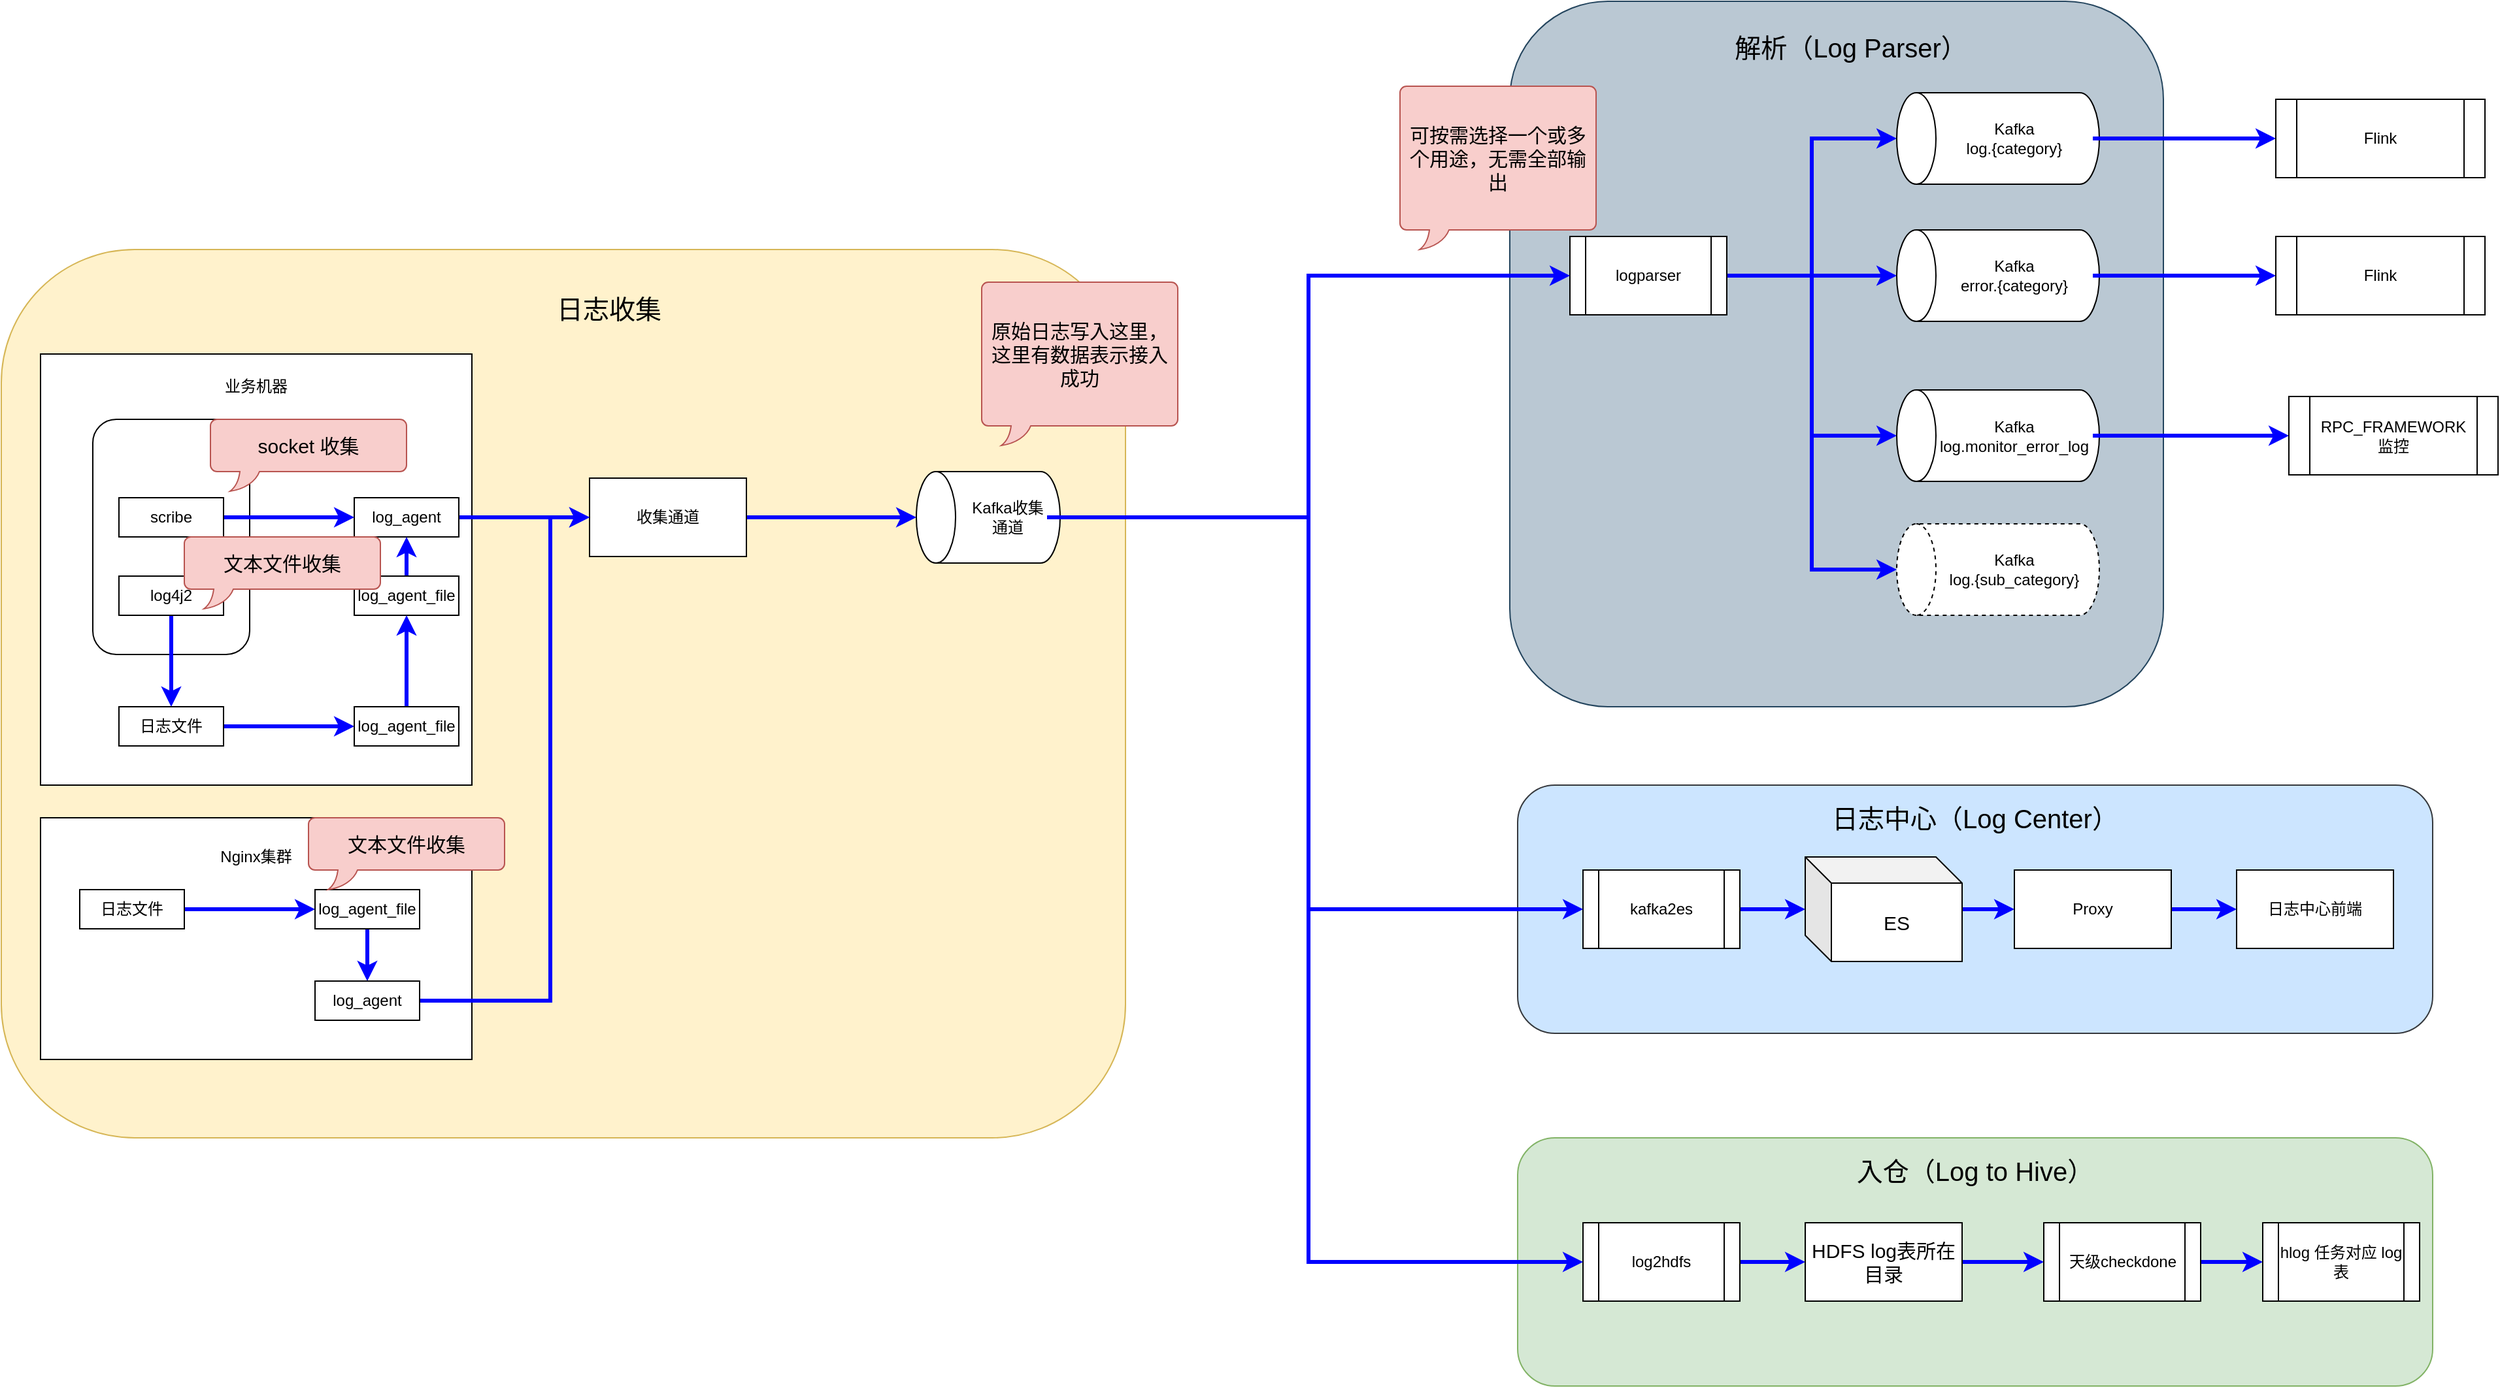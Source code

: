 <mxfile version="16.5.1" type="device"><diagram id="gTr1p8EyHcrrX2yohQ0I" name="第 1 页"><mxGraphModel dx="1298" dy="1992" grid="1" gridSize="10" guides="1" tooltips="1" connect="1" arrows="1" fold="1" page="1" pageScale="1" pageWidth="827" pageHeight="1169" math="0" shadow="0"><root><mxCell id="0"/><mxCell id="1" parent="0"/><mxCell id="Y-eWmAkI7gQaqTASJ2QL-1" value="" style="rounded=1;whiteSpace=wrap;html=1;fillColor=#fff2cc;strokeColor=#d6b656;" vertex="1" parent="1"><mxGeometry y="150" width="860" height="680" as="geometry"/></mxCell><mxCell id="Y-eWmAkI7gQaqTASJ2QL-4" style="edgeStyle=orthogonalEdgeStyle;rounded=0;orthogonalLoop=1;jettySize=auto;html=1;fontSize=12;strokeColor=#0000FF;strokeWidth=3;" edge="1" parent="1" source="Y-eWmAkI7gQaqTASJ2QL-2" target="Y-eWmAkI7gQaqTASJ2QL-3"><mxGeometry relative="1" as="geometry"/></mxCell><mxCell id="Y-eWmAkI7gQaqTASJ2QL-2" value="收集通道" style="rounded=0;whiteSpace=wrap;html=1;" vertex="1" parent="1"><mxGeometry x="450" y="325" width="120" height="60" as="geometry"/></mxCell><mxCell id="Y-eWmAkI7gQaqTASJ2QL-3" value="" style="shape=cylinder3;whiteSpace=wrap;html=1;boundedLbl=1;backgroundOutline=1;size=15;rotation=-90;verticalAlign=bottom;align=center;horizontal=0;" vertex="1" parent="1"><mxGeometry x="720" y="300" width="70" height="110" as="geometry"/></mxCell><mxCell id="Y-eWmAkI7gQaqTASJ2QL-5" value="&lt;span style=&quot;background-color: rgb(255 , 255 , 255)&quot;&gt;Kafka收集通道&lt;/span&gt;" style="text;html=1;strokeColor=none;fillColor=none;align=center;verticalAlign=middle;whiteSpace=wrap;rounded=0;" vertex="1" parent="1"><mxGeometry x="740" y="340" width="60" height="30" as="geometry"/></mxCell><mxCell id="Y-eWmAkI7gQaqTASJ2QL-6" value="日志收集" style="text;html=1;strokeColor=none;fillColor=none;align=center;verticalAlign=middle;whiteSpace=wrap;rounded=0;fontSize=20;" vertex="1" parent="1"><mxGeometry x="420" y="180" width="90" height="30" as="geometry"/></mxCell><mxCell id="Y-eWmAkI7gQaqTASJ2QL-7" value="" style="rounded=0;whiteSpace=wrap;html=1;" vertex="1" parent="1"><mxGeometry x="30" y="230" width="330" height="330" as="geometry"/></mxCell><mxCell id="Y-eWmAkI7gQaqTASJ2QL-8" value="业务机器" style="text;html=1;strokeColor=none;fillColor=none;align=center;verticalAlign=middle;whiteSpace=wrap;rounded=0;fontSize=12;" vertex="1" parent="1"><mxGeometry x="150" y="240" width="90" height="30" as="geometry"/></mxCell><mxCell id="Y-eWmAkI7gQaqTASJ2QL-23" style="edgeStyle=orthogonalEdgeStyle;rounded=0;orthogonalLoop=1;jettySize=auto;html=1;fontSize=12;strokeColor=#0000FF;strokeWidth=3;" edge="1" parent="1" source="Y-eWmAkI7gQaqTASJ2QL-9" target="Y-eWmAkI7gQaqTASJ2QL-2"><mxGeometry relative="1" as="geometry"/></mxCell><mxCell id="Y-eWmAkI7gQaqTASJ2QL-9" value="log_agent" style="rounded=0;whiteSpace=wrap;html=1;" vertex="1" parent="1"><mxGeometry x="270" y="340" width="80" height="30" as="geometry"/></mxCell><mxCell id="Y-eWmAkI7gQaqTASJ2QL-21" style="edgeStyle=orthogonalEdgeStyle;rounded=0;orthogonalLoop=1;jettySize=auto;html=1;entryX=0.5;entryY=1;entryDx=0;entryDy=0;fontSize=12;strokeColor=#0000FF;strokeWidth=3;" edge="1" parent="1" source="Y-eWmAkI7gQaqTASJ2QL-10" target="Y-eWmAkI7gQaqTASJ2QL-9"><mxGeometry relative="1" as="geometry"/></mxCell><mxCell id="Y-eWmAkI7gQaqTASJ2QL-10" value="log_agent_file" style="rounded=0;whiteSpace=wrap;html=1;" vertex="1" parent="1"><mxGeometry x="270" y="400" width="80" height="30" as="geometry"/></mxCell><mxCell id="Y-eWmAkI7gQaqTASJ2QL-13" value="" style="rounded=1;whiteSpace=wrap;html=1;fontSize=12;" vertex="1" parent="1"><mxGeometry x="70" y="280" width="120" height="180" as="geometry"/></mxCell><mxCell id="Y-eWmAkI7gQaqTASJ2QL-16" style="edgeStyle=orthogonalEdgeStyle;rounded=0;orthogonalLoop=1;jettySize=auto;html=1;fontSize=12;strokeColor=#0000FF;strokeWidth=3;" edge="1" parent="1" source="Y-eWmAkI7gQaqTASJ2QL-14" target="Y-eWmAkI7gQaqTASJ2QL-9"><mxGeometry relative="1" as="geometry"/></mxCell><mxCell id="Y-eWmAkI7gQaqTASJ2QL-14" value="scribe" style="rounded=0;whiteSpace=wrap;html=1;" vertex="1" parent="1"><mxGeometry x="90" y="340" width="80" height="30" as="geometry"/></mxCell><mxCell id="Y-eWmAkI7gQaqTASJ2QL-22" style="edgeStyle=orthogonalEdgeStyle;rounded=0;orthogonalLoop=1;jettySize=auto;html=1;entryX=0.5;entryY=0;entryDx=0;entryDy=0;fontSize=12;strokeColor=#0000FF;strokeWidth=3;" edge="1" parent="1" source="Y-eWmAkI7gQaqTASJ2QL-15" target="Y-eWmAkI7gQaqTASJ2QL-17"><mxGeometry relative="1" as="geometry"/></mxCell><mxCell id="Y-eWmAkI7gQaqTASJ2QL-15" value="log4j2" style="rounded=0;whiteSpace=wrap;html=1;" vertex="1" parent="1"><mxGeometry x="90" y="400" width="80" height="30" as="geometry"/></mxCell><mxCell id="Y-eWmAkI7gQaqTASJ2QL-19" style="edgeStyle=orthogonalEdgeStyle;rounded=0;orthogonalLoop=1;jettySize=auto;html=1;fontSize=12;strokeColor=#0000FF;strokeWidth=3;" edge="1" parent="1" source="Y-eWmAkI7gQaqTASJ2QL-17" target="Y-eWmAkI7gQaqTASJ2QL-18"><mxGeometry relative="1" as="geometry"/></mxCell><mxCell id="Y-eWmAkI7gQaqTASJ2QL-17" value="日志文件" style="rounded=0;whiteSpace=wrap;html=1;" vertex="1" parent="1"><mxGeometry x="90" y="500" width="80" height="30" as="geometry"/></mxCell><mxCell id="Y-eWmAkI7gQaqTASJ2QL-20" style="edgeStyle=orthogonalEdgeStyle;rounded=0;orthogonalLoop=1;jettySize=auto;html=1;entryX=0.5;entryY=1;entryDx=0;entryDy=0;fontSize=12;strokeColor=#0000FF;strokeWidth=3;" edge="1" parent="1" source="Y-eWmAkI7gQaqTASJ2QL-18" target="Y-eWmAkI7gQaqTASJ2QL-10"><mxGeometry relative="1" as="geometry"/></mxCell><mxCell id="Y-eWmAkI7gQaqTASJ2QL-18" value="log_agent_file" style="rounded=0;whiteSpace=wrap;html=1;" vertex="1" parent="1"><mxGeometry x="270" y="500" width="80" height="30" as="geometry"/></mxCell><mxCell id="Y-eWmAkI7gQaqTASJ2QL-25" value="" style="rounded=0;whiteSpace=wrap;html=1;" vertex="1" parent="1"><mxGeometry x="30" y="585" width="330" height="185" as="geometry"/></mxCell><mxCell id="Y-eWmAkI7gQaqTASJ2QL-26" value="Nginx集群" style="text;html=1;strokeColor=none;fillColor=none;align=center;verticalAlign=middle;whiteSpace=wrap;rounded=0;fontSize=12;" vertex="1" parent="1"><mxGeometry x="150" y="600" width="90" height="30" as="geometry"/></mxCell><mxCell id="Y-eWmAkI7gQaqTASJ2QL-30" value="" style="edgeStyle=orthogonalEdgeStyle;rounded=0;orthogonalLoop=1;jettySize=auto;html=1;fontSize=12;strokeColor=#0000FF;strokeWidth=3;" edge="1" parent="1" source="Y-eWmAkI7gQaqTASJ2QL-27" target="Y-eWmAkI7gQaqTASJ2QL-28"><mxGeometry relative="1" as="geometry"/></mxCell><mxCell id="Y-eWmAkI7gQaqTASJ2QL-27" value="日志文件" style="rounded=0;whiteSpace=wrap;html=1;" vertex="1" parent="1"><mxGeometry x="60" y="640" width="80" height="30" as="geometry"/></mxCell><mxCell id="Y-eWmAkI7gQaqTASJ2QL-31" value="" style="edgeStyle=orthogonalEdgeStyle;rounded=0;orthogonalLoop=1;jettySize=auto;html=1;fontSize=12;strokeColor=#0000FF;strokeWidth=3;" edge="1" parent="1" source="Y-eWmAkI7gQaqTASJ2QL-28" target="Y-eWmAkI7gQaqTASJ2QL-29"><mxGeometry relative="1" as="geometry"/></mxCell><mxCell id="Y-eWmAkI7gQaqTASJ2QL-28" value="log_agent_file" style="rounded=0;whiteSpace=wrap;html=1;" vertex="1" parent="1"><mxGeometry x="240" y="640" width="80" height="30" as="geometry"/></mxCell><mxCell id="Y-eWmAkI7gQaqTASJ2QL-32" style="edgeStyle=orthogonalEdgeStyle;rounded=0;orthogonalLoop=1;jettySize=auto;html=1;fontSize=12;strokeColor=#0000FF;strokeWidth=3;" edge="1" parent="1" source="Y-eWmAkI7gQaqTASJ2QL-29" target="Y-eWmAkI7gQaqTASJ2QL-2"><mxGeometry relative="1" as="geometry"><Array as="points"><mxPoint x="420" y="725"/><mxPoint x="420" y="355"/></Array></mxGeometry></mxCell><mxCell id="Y-eWmAkI7gQaqTASJ2QL-29" value="log_agent" style="rounded=0;whiteSpace=wrap;html=1;" vertex="1" parent="1"><mxGeometry x="240" y="710" width="80" height="30" as="geometry"/></mxCell><mxCell id="Y-eWmAkI7gQaqTASJ2QL-33" value="" style="rounded=1;whiteSpace=wrap;html=1;fillColor=#bac8d3;strokeColor=#23445d;" vertex="1" parent="1"><mxGeometry x="1154" y="-40" width="500" height="540" as="geometry"/></mxCell><mxCell id="Y-eWmAkI7gQaqTASJ2QL-35" value="解析（Log Parser）" style="text;html=1;strokeColor=none;fillColor=none;align=center;verticalAlign=middle;whiteSpace=wrap;rounded=0;fontSize=20;" vertex="1" parent="1"><mxGeometry x="1300" y="-20" width="230" height="30" as="geometry"/></mxCell><mxCell id="Y-eWmAkI7gQaqTASJ2QL-50" style="edgeStyle=orthogonalEdgeStyle;rounded=0;orthogonalLoop=1;jettySize=auto;html=1;entryX=0.5;entryY=0;entryDx=0;entryDy=0;entryPerimeter=0;fontSize=12;strokeColor=#0000FF;strokeWidth=3;" edge="1" parent="1" source="Y-eWmAkI7gQaqTASJ2QL-36" target="Y-eWmAkI7gQaqTASJ2QL-37"><mxGeometry relative="1" as="geometry"/></mxCell><mxCell id="Y-eWmAkI7gQaqTASJ2QL-51" style="edgeStyle=orthogonalEdgeStyle;rounded=0;orthogonalLoop=1;jettySize=auto;html=1;fontSize=12;strokeColor=#0000FF;strokeWidth=3;" edge="1" parent="1" source="Y-eWmAkI7gQaqTASJ2QL-36" target="Y-eWmAkI7gQaqTASJ2QL-43"><mxGeometry relative="1" as="geometry"/></mxCell><mxCell id="Y-eWmAkI7gQaqTASJ2QL-52" style="edgeStyle=orthogonalEdgeStyle;rounded=0;orthogonalLoop=1;jettySize=auto;html=1;entryX=0.5;entryY=0;entryDx=0;entryDy=0;entryPerimeter=0;fontSize=12;strokeColor=#0000FF;strokeWidth=3;" edge="1" parent="1" source="Y-eWmAkI7gQaqTASJ2QL-36" target="Y-eWmAkI7gQaqTASJ2QL-41"><mxGeometry relative="1" as="geometry"/></mxCell><mxCell id="Y-eWmAkI7gQaqTASJ2QL-56" style="edgeStyle=orthogonalEdgeStyle;rounded=0;orthogonalLoop=1;jettySize=auto;html=1;entryX=0.5;entryY=0;entryDx=0;entryDy=0;entryPerimeter=0;fontSize=12;strokeColor=#0000FF;strokeWidth=3;" edge="1" parent="1" source="Y-eWmAkI7gQaqTASJ2QL-36" target="Y-eWmAkI7gQaqTASJ2QL-54"><mxGeometry relative="1" as="geometry"/></mxCell><mxCell id="Y-eWmAkI7gQaqTASJ2QL-36" value="logparser" style="shape=process;whiteSpace=wrap;html=1;backgroundOutline=1;fontSize=12;" vertex="1" parent="1"><mxGeometry x="1200" y="140" width="120" height="60" as="geometry"/></mxCell><mxCell id="Y-eWmAkI7gQaqTASJ2QL-37" value="" style="shape=cylinder3;whiteSpace=wrap;html=1;boundedLbl=1;backgroundOutline=1;size=15;rotation=-90;verticalAlign=bottom;align=center;horizontal=0;" vertex="1" parent="1"><mxGeometry x="1492.5" y="-12.5" width="70" height="155" as="geometry"/></mxCell><mxCell id="Y-eWmAkI7gQaqTASJ2QL-38" value="&lt;span style=&quot;background-color: rgb(255 , 255 , 255)&quot;&gt;Kafka&lt;br&gt;log.{category}&lt;br&gt;&lt;/span&gt;" style="text;html=1;strokeColor=none;fillColor=none;align=center;verticalAlign=middle;whiteSpace=wrap;rounded=0;" vertex="1" parent="1"><mxGeometry x="1470" y="370" width="120" height="50" as="geometry"/></mxCell><mxCell id="Y-eWmAkI7gQaqTASJ2QL-41" value="" style="shape=cylinder3;whiteSpace=wrap;html=1;boundedLbl=1;backgroundOutline=1;size=15;rotation=-90;verticalAlign=bottom;align=center;horizontal=0;dashed=1;" vertex="1" parent="1"><mxGeometry x="1492.5" y="317.5" width="70" height="155" as="geometry"/></mxCell><mxCell id="Y-eWmAkI7gQaqTASJ2QL-42" value="&lt;span style=&quot;background-color: rgb(255 , 255 , 255)&quot;&gt;Kafka&lt;br&gt;log.{sub_category}&lt;br&gt;&lt;/span&gt;" style="text;html=1;strokeColor=none;fillColor=none;align=center;verticalAlign=middle;whiteSpace=wrap;rounded=0;" vertex="1" parent="1"><mxGeometry x="1480" y="380" width="120" height="30" as="geometry"/></mxCell><mxCell id="Y-eWmAkI7gQaqTASJ2QL-43" value="" style="shape=cylinder3;whiteSpace=wrap;html=1;boundedLbl=1;backgroundOutline=1;size=15;rotation=-90;verticalAlign=bottom;align=center;horizontal=0;" vertex="1" parent="1"><mxGeometry x="1492.5" y="92.5" width="70" height="155" as="geometry"/></mxCell><mxCell id="Y-eWmAkI7gQaqTASJ2QL-61" style="edgeStyle=orthogonalEdgeStyle;rounded=0;orthogonalLoop=1;jettySize=auto;html=1;entryX=0;entryY=0.5;entryDx=0;entryDy=0;fontSize=12;strokeColor=#0000FF;strokeWidth=3;" edge="1" parent="1" source="Y-eWmAkI7gQaqTASJ2QL-44" target="Y-eWmAkI7gQaqTASJ2QL-58"><mxGeometry relative="1" as="geometry"/></mxCell><mxCell id="Y-eWmAkI7gQaqTASJ2QL-44" value="&lt;span style=&quot;background-color: rgb(255 , 255 , 255)&quot;&gt;Kafka&lt;br&gt;error.{category}&lt;br&gt;&lt;/span&gt;" style="text;html=1;strokeColor=none;fillColor=none;align=center;verticalAlign=middle;whiteSpace=wrap;rounded=0;" vertex="1" parent="1"><mxGeometry x="1480" y="155" width="120" height="30" as="geometry"/></mxCell><mxCell id="Y-eWmAkI7gQaqTASJ2QL-60" style="edgeStyle=orthogonalEdgeStyle;rounded=0;orthogonalLoop=1;jettySize=auto;html=1;fontSize=12;strokeColor=#0000FF;strokeWidth=3;" edge="1" parent="1" source="Y-eWmAkI7gQaqTASJ2QL-45" target="Y-eWmAkI7gQaqTASJ2QL-57"><mxGeometry relative="1" as="geometry"/></mxCell><mxCell id="Y-eWmAkI7gQaqTASJ2QL-45" value="&lt;span style=&quot;background-color: rgb(255 , 255 , 255)&quot;&gt;Kafka&lt;br&gt;log.{category}&lt;br&gt;&lt;/span&gt;" style="text;html=1;strokeColor=none;fillColor=none;align=center;verticalAlign=middle;whiteSpace=wrap;rounded=0;" vertex="1" parent="1"><mxGeometry x="1480" y="50" width="120" height="30" as="geometry"/></mxCell><mxCell id="Y-eWmAkI7gQaqTASJ2QL-53" value="&lt;span style=&quot;background-color: rgb(255 , 255 , 255)&quot;&gt;Kafka&lt;br&gt;log.{category}&lt;br&gt;&lt;/span&gt;" style="text;html=1;strokeColor=none;fillColor=none;align=center;verticalAlign=middle;whiteSpace=wrap;rounded=0;" vertex="1" parent="1"><mxGeometry x="1470" y="267.5" width="120" height="50" as="geometry"/></mxCell><mxCell id="Y-eWmAkI7gQaqTASJ2QL-54" value="" style="shape=cylinder3;whiteSpace=wrap;html=1;boundedLbl=1;backgroundOutline=1;size=15;rotation=-90;verticalAlign=bottom;align=center;horizontal=0;" vertex="1" parent="1"><mxGeometry x="1492.5" y="215" width="70" height="155" as="geometry"/></mxCell><mxCell id="Y-eWmAkI7gQaqTASJ2QL-62" style="edgeStyle=orthogonalEdgeStyle;rounded=0;orthogonalLoop=1;jettySize=auto;html=1;fontSize=12;strokeColor=#0000FF;strokeWidth=3;" edge="1" parent="1" source="Y-eWmAkI7gQaqTASJ2QL-55" target="Y-eWmAkI7gQaqTASJ2QL-59"><mxGeometry relative="1" as="geometry"/></mxCell><mxCell id="Y-eWmAkI7gQaqTASJ2QL-55" value="&lt;span style=&quot;background-color: rgb(255 , 255 , 255)&quot;&gt;Kafka&lt;br&gt;log.monitor_error_log&lt;br&gt;&lt;/span&gt;" style="text;html=1;strokeColor=none;fillColor=none;align=center;verticalAlign=middle;whiteSpace=wrap;rounded=0;" vertex="1" parent="1"><mxGeometry x="1480" y="277.5" width="120" height="30" as="geometry"/></mxCell><mxCell id="Y-eWmAkI7gQaqTASJ2QL-49" style="edgeStyle=orthogonalEdgeStyle;rounded=0;orthogonalLoop=1;jettySize=auto;html=1;entryX=0;entryY=0.5;entryDx=0;entryDy=0;fontSize=12;strokeColor=#0000FF;strokeWidth=3;" edge="1" parent="1" source="Y-eWmAkI7gQaqTASJ2QL-5" target="Y-eWmAkI7gQaqTASJ2QL-36"><mxGeometry relative="1" as="geometry"/></mxCell><mxCell id="Y-eWmAkI7gQaqTASJ2QL-57" value="Flink" style="shape=process;whiteSpace=wrap;html=1;backgroundOutline=1;fontSize=12;" vertex="1" parent="1"><mxGeometry x="1740" y="35" width="160" height="60" as="geometry"/></mxCell><mxCell id="Y-eWmAkI7gQaqTASJ2QL-58" value="Flink" style="shape=process;whiteSpace=wrap;html=1;backgroundOutline=1;fontSize=12;" vertex="1" parent="1"><mxGeometry x="1740" y="140" width="160" height="60" as="geometry"/></mxCell><mxCell id="Y-eWmAkI7gQaqTASJ2QL-59" value="RPC_FRAMEWORK 监控" style="shape=process;whiteSpace=wrap;html=1;backgroundOutline=1;fontSize=12;" vertex="1" parent="1"><mxGeometry x="1750" y="262.5" width="160" height="60" as="geometry"/></mxCell><mxCell id="Y-eWmAkI7gQaqTASJ2QL-64" value="可按需选择一个或多个用途，无需全部输出" style="whiteSpace=wrap;html=1;shape=mxgraph.basic.roundRectCallout;dx=30;dy=15;size=5;boundedLbl=1;fontSize=15;fillColor=#f8cecc;strokeColor=#b85450;gradientColor=none;" vertex="1" parent="1"><mxGeometry x="1070" y="25" width="150" height="125" as="geometry"/></mxCell><mxCell id="Y-eWmAkI7gQaqTASJ2QL-65" value="原始日志写入这里，这里有数据表示接入成功" style="whiteSpace=wrap;html=1;shape=mxgraph.basic.roundRectCallout;dx=30;dy=15;size=5;boundedLbl=1;fontSize=15;fillColor=#f8cecc;strokeColor=#b85450;gradientColor=none;" vertex="1" parent="1"><mxGeometry x="750" y="175" width="150" height="125" as="geometry"/></mxCell><mxCell id="Y-eWmAkI7gQaqTASJ2QL-66" value="socket 收集" style="whiteSpace=wrap;html=1;shape=mxgraph.basic.roundRectCallout;dx=30;dy=15;size=5;boundedLbl=1;fontSize=15;fillColor=#f8cecc;strokeColor=#b85450;gradientColor=none;" vertex="1" parent="1"><mxGeometry x="160" y="280" width="150" height="55" as="geometry"/></mxCell><mxCell id="Y-eWmAkI7gQaqTASJ2QL-67" value="文本文件收集" style="whiteSpace=wrap;html=1;shape=mxgraph.basic.roundRectCallout;dx=30;dy=15;size=5;boundedLbl=1;fontSize=15;fillColor=#f8cecc;strokeColor=#b85450;gradientColor=none;" vertex="1" parent="1"><mxGeometry x="140" y="370" width="150" height="55" as="geometry"/></mxCell><mxCell id="Y-eWmAkI7gQaqTASJ2QL-68" value="文本文件收集" style="whiteSpace=wrap;html=1;shape=mxgraph.basic.roundRectCallout;dx=30;dy=15;size=5;boundedLbl=1;fontSize=15;fillColor=#f8cecc;strokeColor=#b85450;gradientColor=none;" vertex="1" parent="1"><mxGeometry x="235" y="585" width="150" height="55" as="geometry"/></mxCell><mxCell id="Y-eWmAkI7gQaqTASJ2QL-72" value="" style="rounded=1;whiteSpace=wrap;html=1;fillColor=#cce5ff;strokeColor=#36393d;" vertex="1" parent="1"><mxGeometry x="1160" y="560" width="700" height="190" as="geometry"/></mxCell><mxCell id="Y-eWmAkI7gQaqTASJ2QL-77" value="" style="edgeStyle=orthogonalEdgeStyle;rounded=0;orthogonalLoop=1;jettySize=auto;html=1;fontSize=15;strokeColor=#0000FF;strokeWidth=3;" edge="1" parent="1" source="Y-eWmAkI7gQaqTASJ2QL-73" target="Y-eWmAkI7gQaqTASJ2QL-74"><mxGeometry relative="1" as="geometry"/></mxCell><mxCell id="Y-eWmAkI7gQaqTASJ2QL-73" value="kafka2es" style="shape=process;whiteSpace=wrap;html=1;backgroundOutline=1;fontSize=12;" vertex="1" parent="1"><mxGeometry x="1210" y="625" width="120" height="60" as="geometry"/></mxCell><mxCell id="Y-eWmAkI7gQaqTASJ2QL-78" value="" style="edgeStyle=orthogonalEdgeStyle;rounded=0;orthogonalLoop=1;jettySize=auto;html=1;fontSize=15;strokeColor=#0000FF;strokeWidth=3;" edge="1" parent="1" source="Y-eWmAkI7gQaqTASJ2QL-74" target="Y-eWmAkI7gQaqTASJ2QL-75"><mxGeometry relative="1" as="geometry"/></mxCell><mxCell id="Y-eWmAkI7gQaqTASJ2QL-74" value="ES" style="shape=cube;whiteSpace=wrap;html=1;boundedLbl=1;backgroundOutline=1;darkOpacity=0.05;darkOpacity2=0.1;fontSize=15;gradientColor=none;" vertex="1" parent="1"><mxGeometry x="1380" y="615" width="120" height="80" as="geometry"/></mxCell><mxCell id="Y-eWmAkI7gQaqTASJ2QL-79" value="" style="edgeStyle=orthogonalEdgeStyle;rounded=0;orthogonalLoop=1;jettySize=auto;html=1;fontSize=15;strokeColor=#0000FF;strokeWidth=3;" edge="1" parent="1" source="Y-eWmAkI7gQaqTASJ2QL-75" target="Y-eWmAkI7gQaqTASJ2QL-76"><mxGeometry relative="1" as="geometry"/></mxCell><mxCell id="Y-eWmAkI7gQaqTASJ2QL-75" value="Proxy" style="rounded=0;whiteSpace=wrap;html=1;" vertex="1" parent="1"><mxGeometry x="1540" y="625" width="120" height="60" as="geometry"/></mxCell><mxCell id="Y-eWmAkI7gQaqTASJ2QL-76" value="日志中心前端" style="rounded=0;whiteSpace=wrap;html=1;" vertex="1" parent="1"><mxGeometry x="1710" y="625" width="120" height="60" as="geometry"/></mxCell><mxCell id="Y-eWmAkI7gQaqTASJ2QL-80" style="edgeStyle=orthogonalEdgeStyle;rounded=0;orthogonalLoop=1;jettySize=auto;html=1;entryX=0;entryY=0.5;entryDx=0;entryDy=0;fontSize=15;strokeColor=#0000FF;strokeWidth=3;" edge="1" parent="1" source="Y-eWmAkI7gQaqTASJ2QL-3" target="Y-eWmAkI7gQaqTASJ2QL-73"><mxGeometry relative="1" as="geometry"><Array as="points"><mxPoint x="1000" y="355"/><mxPoint x="1000" y="655"/></Array></mxGeometry></mxCell><mxCell id="Y-eWmAkI7gQaqTASJ2QL-81" value="" style="rounded=1;whiteSpace=wrap;html=1;fillColor=#d5e8d4;strokeColor=#82b366;gradientColor=none;" vertex="1" parent="1"><mxGeometry x="1160" y="830" width="700" height="190" as="geometry"/></mxCell><mxCell id="Y-eWmAkI7gQaqTASJ2QL-91" value="" style="edgeStyle=orthogonalEdgeStyle;rounded=0;orthogonalLoop=1;jettySize=auto;html=1;fontSize=15;strokeColor=#0000FF;strokeWidth=3;" edge="1" parent="1" source="Y-eWmAkI7gQaqTASJ2QL-83" target="Y-eWmAkI7gQaqTASJ2QL-87"><mxGeometry relative="1" as="geometry"/></mxCell><mxCell id="Y-eWmAkI7gQaqTASJ2QL-83" value="log2hdfs" style="shape=process;whiteSpace=wrap;html=1;backgroundOutline=1;fontSize=12;" vertex="1" parent="1"><mxGeometry x="1210" y="895" width="120" height="60" as="geometry"/></mxCell><mxCell id="Y-eWmAkI7gQaqTASJ2QL-94" value="" style="edgeStyle=orthogonalEdgeStyle;rounded=0;orthogonalLoop=1;jettySize=auto;html=1;fontSize=15;strokeColor=#0000FF;strokeWidth=3;" edge="1" parent="1" source="Y-eWmAkI7gQaqTASJ2QL-87" target="Y-eWmAkI7gQaqTASJ2QL-92"><mxGeometry relative="1" as="geometry"/></mxCell><mxCell id="Y-eWmAkI7gQaqTASJ2QL-87" value="&lt;span style=&quot;font-size: 15px&quot;&gt;HDFS log表所在目录&lt;/span&gt;" style="rounded=0;whiteSpace=wrap;html=1;" vertex="1" parent="1"><mxGeometry x="1380" y="895" width="120" height="60" as="geometry"/></mxCell><mxCell id="Y-eWmAkI7gQaqTASJ2QL-89" value="日志中心（Log Center）" style="text;html=1;strokeColor=none;fillColor=none;align=center;verticalAlign=middle;whiteSpace=wrap;rounded=0;fontSize=20;" vertex="1" parent="1"><mxGeometry x="1395" y="570" width="230" height="30" as="geometry"/></mxCell><mxCell id="Y-eWmAkI7gQaqTASJ2QL-90" value="入仓（Log to Hive）" style="text;html=1;strokeColor=none;fillColor=none;align=center;verticalAlign=middle;whiteSpace=wrap;rounded=0;fontSize=20;" vertex="1" parent="1"><mxGeometry x="1395" y="840" width="230" height="30" as="geometry"/></mxCell><mxCell id="Y-eWmAkI7gQaqTASJ2QL-95" value="" style="edgeStyle=orthogonalEdgeStyle;rounded=0;orthogonalLoop=1;jettySize=auto;html=1;fontSize=15;strokeColor=#0000FF;strokeWidth=3;" edge="1" parent="1" source="Y-eWmAkI7gQaqTASJ2QL-92" target="Y-eWmAkI7gQaqTASJ2QL-93"><mxGeometry relative="1" as="geometry"/></mxCell><mxCell id="Y-eWmAkI7gQaqTASJ2QL-92" value="天级checkdone" style="shape=process;whiteSpace=wrap;html=1;backgroundOutline=1;fontSize=12;" vertex="1" parent="1"><mxGeometry x="1562.5" y="895" width="120" height="60" as="geometry"/></mxCell><mxCell id="Y-eWmAkI7gQaqTASJ2QL-93" value="hlog 任务对应 log表" style="shape=process;whiteSpace=wrap;html=1;backgroundOutline=1;fontSize=12;" vertex="1" parent="1"><mxGeometry x="1730" y="895" width="120" height="60" as="geometry"/></mxCell><mxCell id="Y-eWmAkI7gQaqTASJ2QL-96" style="edgeStyle=orthogonalEdgeStyle;rounded=0;orthogonalLoop=1;jettySize=auto;html=1;fontSize=15;strokeColor=#0000FF;strokeWidth=3;" edge="1" parent="1" source="Y-eWmAkI7gQaqTASJ2QL-5"><mxGeometry relative="1" as="geometry"><mxPoint x="1210" y="925" as="targetPoint"/><Array as="points"><mxPoint x="1000" y="355"/><mxPoint x="1000" y="925"/></Array></mxGeometry></mxCell></root></mxGraphModel></diagram></mxfile>